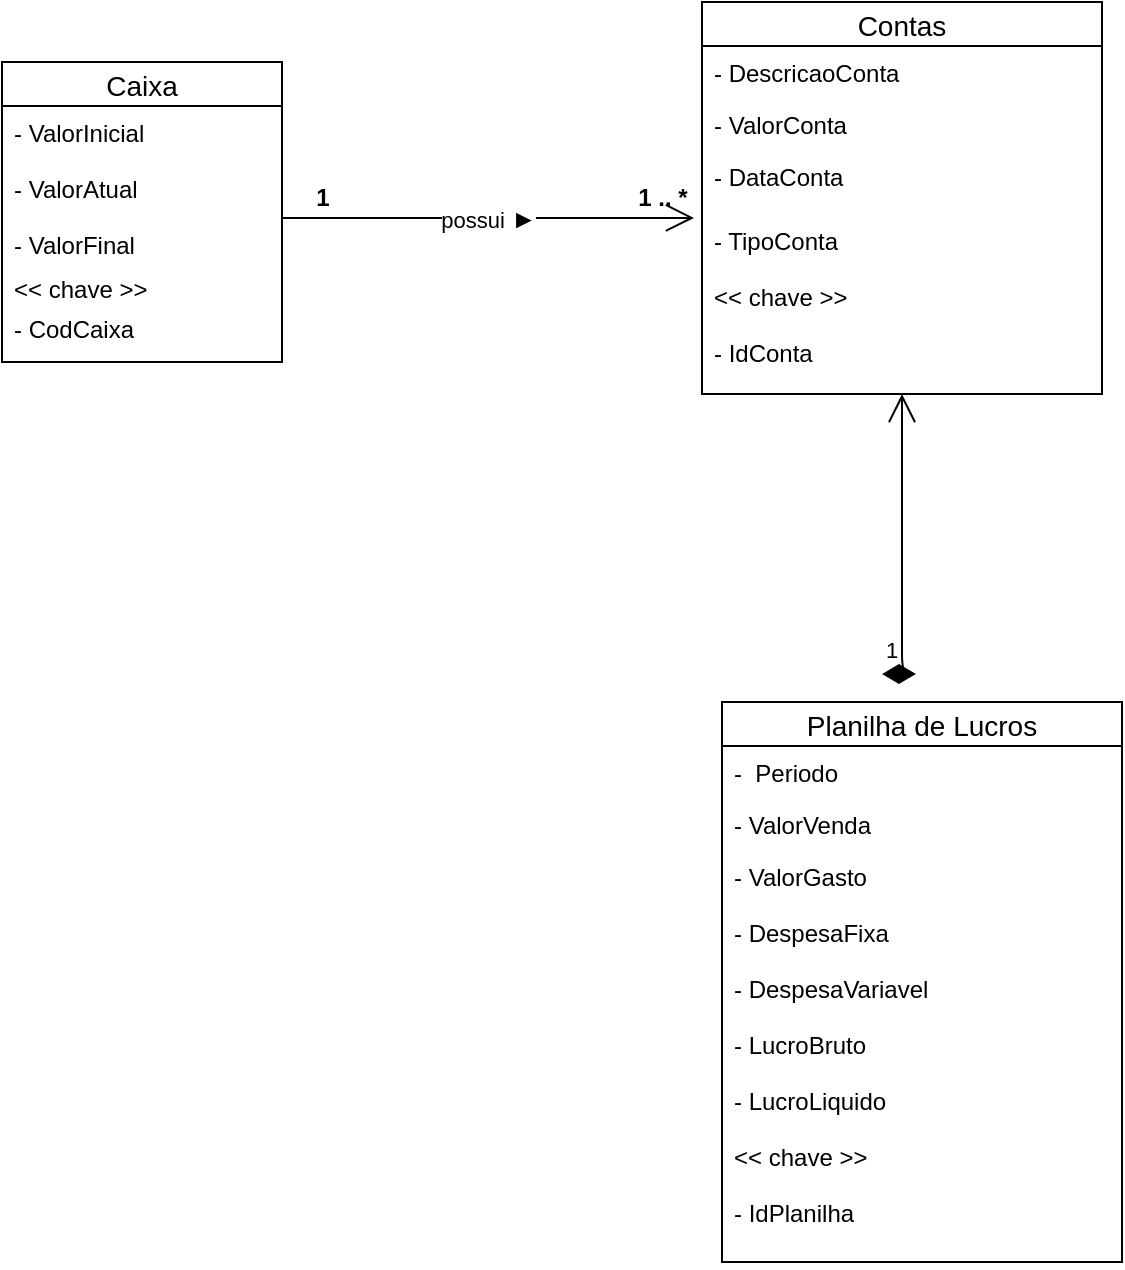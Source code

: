 <mxfile version="13.0.1"><diagram id="CZ3ZefD_WU664bxs3swW" name="Page-1"><mxGraphModel dx="1108" dy="433" grid="1" gridSize="10" guides="1" tooltips="1" connect="1" arrows="1" fold="1" page="1" pageScale="1" pageWidth="827" pageHeight="1169" math="0" shadow="0"><root><mxCell id="0"/><mxCell id="1" parent="0"/><mxCell id="RU6-I1HvXDAHTrtwS9x8-6" value="Contas" style="swimlane;fontStyle=0;childLayout=stackLayout;horizontal=1;startSize=22;horizontalStack=0;resizeParent=1;resizeParentMax=0;resizeLast=0;collapsible=1;marginBottom=0;align=center;fontSize=14;" vertex="1" parent="1"><mxGeometry x="770" y="200" width="200" height="196" as="geometry"/></mxCell><mxCell id="RU6-I1HvXDAHTrtwS9x8-7" value="- DescricaoConta" style="text;strokeColor=none;fillColor=none;spacingLeft=4;spacingRight=4;overflow=hidden;rotatable=0;points=[[0,0.5],[1,0.5]];portConstraint=eastwest;fontSize=12;" vertex="1" parent="RU6-I1HvXDAHTrtwS9x8-6"><mxGeometry y="22" width="200" height="26" as="geometry"/></mxCell><mxCell id="RU6-I1HvXDAHTrtwS9x8-8" value="- ValorConta" style="text;strokeColor=none;fillColor=none;spacingLeft=4;spacingRight=4;overflow=hidden;rotatable=0;points=[[0,0.5],[1,0.5]];portConstraint=eastwest;fontSize=12;" vertex="1" parent="RU6-I1HvXDAHTrtwS9x8-6"><mxGeometry y="48" width="200" height="26" as="geometry"/></mxCell><mxCell id="RU6-I1HvXDAHTrtwS9x8-9" value="- DataConta" style="text;strokeColor=none;fillColor=none;spacingLeft=4;spacingRight=4;overflow=hidden;rotatable=0;points=[[0,0.5],[1,0.5]];portConstraint=eastwest;fontSize=12;" vertex="1" parent="RU6-I1HvXDAHTrtwS9x8-6"><mxGeometry y="74" width="200" height="32" as="geometry"/></mxCell><mxCell id="RU6-I1HvXDAHTrtwS9x8-10" value="- TipoConta&#10;&#10;&lt;&lt; chave &gt;&gt;&#10;&#10;- IdConta" style="text;strokeColor=none;fillColor=none;spacingLeft=4;spacingRight=4;overflow=hidden;rotatable=0;points=[[0,0.5],[1,0.5]];portConstraint=eastwest;fontSize=12;" vertex="1" parent="RU6-I1HvXDAHTrtwS9x8-6"><mxGeometry y="106" width="200" height="90" as="geometry"/></mxCell><mxCell id="RU6-I1HvXDAHTrtwS9x8-11" value="1" style="endArrow=open;html=1;endSize=12;startArrow=diamondThin;startSize=14;startFill=1;edgeStyle=orthogonalEdgeStyle;align=left;verticalAlign=bottom;" edge="1" parent="1"><mxGeometry x="-1" y="3" relative="1" as="geometry"><mxPoint x="860" y="536" as="sourcePoint"/><mxPoint x="870" y="396" as="targetPoint"/><Array as="points"><mxPoint x="870" y="536"/></Array></mxGeometry></mxCell><mxCell id="RU6-I1HvXDAHTrtwS9x8-12" value="&lt;&lt; chave &gt;&gt;" style="text;strokeColor=none;fillColor=none;spacingLeft=4;spacingRight=4;overflow=hidden;rotatable=0;points=[[0,0.5],[1,0.5]];portConstraint=eastwest;fontSize=12;" vertex="1" parent="1"><mxGeometry x="420" y="330" width="140" height="26" as="geometry"/></mxCell><mxCell id="RU6-I1HvXDAHTrtwS9x8-13" value="Caixa" style="swimlane;fontStyle=0;childLayout=stackLayout;horizontal=1;startSize=22;horizontalStack=0;resizeParent=1;resizeParentMax=0;resizeLast=0;collapsible=1;marginBottom=0;align=center;fontSize=14;" vertex="1" parent="1"><mxGeometry x="420" y="230" width="140" height="150" as="geometry"/></mxCell><mxCell id="RU6-I1HvXDAHTrtwS9x8-14" value="- ValorInicial&#10;&#10;- ValorAtual&#10;&#10;- ValorFinal&#10;" style="text;strokeColor=none;fillColor=none;spacingLeft=4;spacingRight=4;overflow=hidden;rotatable=0;points=[[0,0.5],[1,0.5]];portConstraint=eastwest;fontSize=12;" vertex="1" parent="RU6-I1HvXDAHTrtwS9x8-13"><mxGeometry y="22" width="140" height="98" as="geometry"/></mxCell><mxCell id="RU6-I1HvXDAHTrtwS9x8-15" value="- CodCaixa" style="text;strokeColor=none;fillColor=none;spacingLeft=4;spacingRight=4;overflow=hidden;rotatable=0;points=[[0,0.5],[1,0.5]];portConstraint=eastwest;fontSize=12;" vertex="1" parent="RU6-I1HvXDAHTrtwS9x8-13"><mxGeometry y="120" width="140" height="30" as="geometry"/></mxCell><mxCell id="RU6-I1HvXDAHTrtwS9x8-17" value="&lt;b&gt;1&lt;/b&gt;" style="text;html=1;align=center;verticalAlign=middle;resizable=0;points=[];autosize=1;" vertex="1" parent="1"><mxGeometry x="570" y="288" width="20" height="20" as="geometry"/></mxCell><mxCell id="RU6-I1HvXDAHTrtwS9x8-18" value="&lt;b&gt;1 .. *&lt;/b&gt;" style="text;html=1;align=center;verticalAlign=middle;resizable=0;points=[];autosize=1;" vertex="1" parent="1"><mxGeometry x="730" y="288" width="40" height="20" as="geometry"/></mxCell><mxCell id="RU6-I1HvXDAHTrtwS9x8-19" value="possui&amp;nbsp;&lt;span style=&quot;font-family: &amp;#34;roboto&amp;#34; , &amp;#34;arial&amp;#34; , sans-serif ; font-size: 13px ; text-align: left&quot;&gt;►&lt;/span&gt;" style="endArrow=open;endFill=1;endSize=12;html=1;entryX=-0.02;entryY=0.022;entryDx=0;entryDy=0;entryPerimeter=0;" edge="1" parent="1" target="RU6-I1HvXDAHTrtwS9x8-10"><mxGeometry width="160" relative="1" as="geometry"><mxPoint x="560" y="308" as="sourcePoint"/><mxPoint x="720" y="308" as="targetPoint"/></mxGeometry></mxCell><mxCell id="RU6-I1HvXDAHTrtwS9x8-22" value="Planilha de Lucros" style="swimlane;fontStyle=0;childLayout=stackLayout;horizontal=1;startSize=22;horizontalStack=0;resizeParent=1;resizeParentMax=0;resizeLast=0;collapsible=1;marginBottom=0;align=center;fontSize=14;" vertex="1" parent="1"><mxGeometry x="780" y="550" width="200" height="280" as="geometry"/></mxCell><mxCell id="RU6-I1HvXDAHTrtwS9x8-23" value="-  Periodo" style="text;strokeColor=none;fillColor=none;spacingLeft=4;spacingRight=4;overflow=hidden;rotatable=0;points=[[0,0.5],[1,0.5]];portConstraint=eastwest;fontSize=12;" vertex="1" parent="RU6-I1HvXDAHTrtwS9x8-22"><mxGeometry y="22" width="200" height="26" as="geometry"/></mxCell><mxCell id="RU6-I1HvXDAHTrtwS9x8-24" value="- ValorVenda" style="text;strokeColor=none;fillColor=none;spacingLeft=4;spacingRight=4;overflow=hidden;rotatable=0;points=[[0,0.5],[1,0.5]];portConstraint=eastwest;fontSize=12;" vertex="1" parent="RU6-I1HvXDAHTrtwS9x8-22"><mxGeometry y="48" width="200" height="26" as="geometry"/></mxCell><mxCell id="RU6-I1HvXDAHTrtwS9x8-25" value="- ValorGasto&#10;&#10;- DespesaFixa&#10;&#10;- DespesaVariavel&#10;&#10;- LucroBruto&#10;&#10;- LucroLiquido&#10;&#10;&lt;&lt; chave &gt;&gt;&#10;&#10;- IdPlanilha" style="text;strokeColor=none;fillColor=none;spacingLeft=4;spacingRight=4;overflow=hidden;rotatable=0;points=[[0,0.5],[1,0.5]];portConstraint=eastwest;fontSize=12;" vertex="1" parent="RU6-I1HvXDAHTrtwS9x8-22"><mxGeometry y="74" width="200" height="206" as="geometry"/></mxCell></root></mxGraphModel></diagram></mxfile>